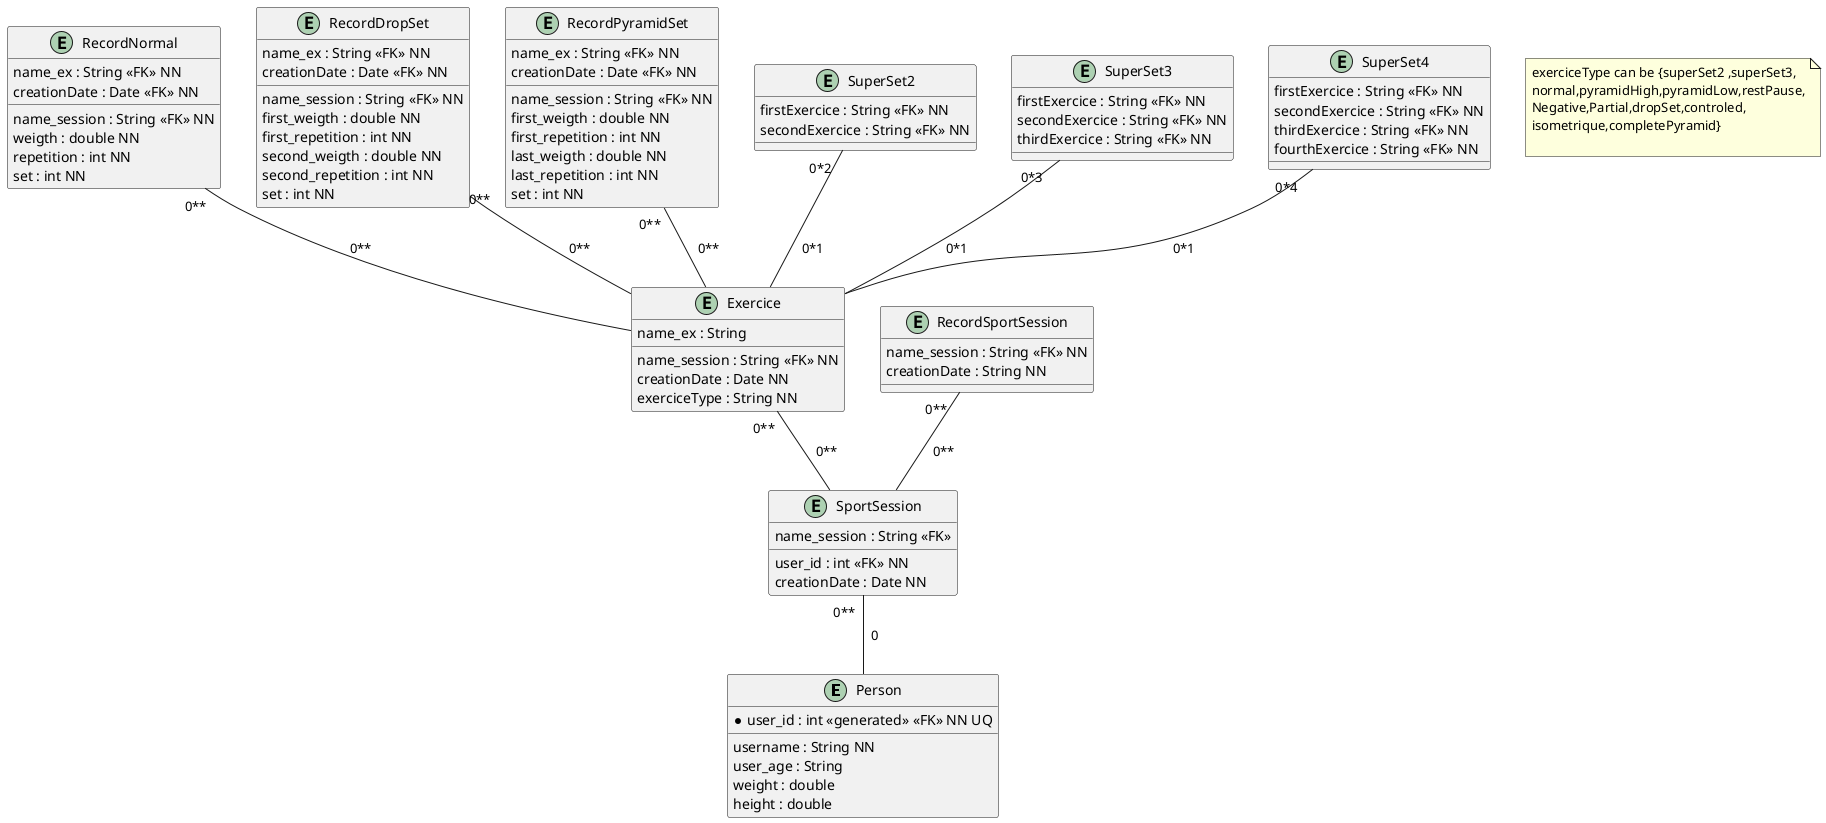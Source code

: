 @startuml test
entity Person {
    *user_id : int <<generated>> <<FK>> NN UQ
    __
    username : String NN
    user_age : String 
    weight : double
    height : double
}

entity SportSession{
  name_session : String <<FK>>
  __
  user_id : int <<FK>> NN
  creationDate : Date NN
}
entity Exercice{
  name_ex : String 
  __
  name_session : String <<FK>> NN
  creationDate : Date NN
  exerciceType : String NN
}

entity RecordNormal{
  name_ex : String <<FK>> NN
  creationDate : Date <<FK>> NN 
  __
  name_session : String <<FK>> NN
  weigth : double NN
  repetition : int NN
  set : int NN
}

entity RecordSportSession{
  name_session : String <<FK>> NN
  creationDate : String NN
  __
}

entity RecordDropSet{
  name_ex : String <<FK>> NN
  creationDate : Date <<FK>> NN 
  __
  name_session : String <<FK>> NN
  first_weigth : double NN
  first_repetition : int NN
  second_weigth : double NN
  second_repetition : int NN
  set : int NN
}

entity RecordPyramidSet{
  name_ex : String <<FK>> NN
  creationDate : Date <<FK>> NN 
  __
  name_session : String <<FK>> NN
  first_weigth : double NN
  first_repetition : int NN
  last_weigth : double NN
  last_repetition : int NN
  set : int NN
}



entity SuperSet2{
  firstExercice : String <<FK>> NN
  secondExercice : String <<FK>> NN
  __
}

entity SuperSet3{
  firstExercice : String <<FK>> NN
  secondExercice : String <<FK>> NN
  thirdExercice : String <<FK>> NN
  __
}
entity SuperSet4{
  firstExercice : String <<FK>> NN
  secondExercice : String <<FK>> NN
  thirdExercice : String <<FK>> NN
  fourthExercice : String <<FK>> NN
  __
}

SportSession "0**  " -- Person : "  0"
Exercice "0**  " -- SportSession : "  0**"
RecordNormal "0**  " -- Exercice : "  0**"
RecordSportSession "0**  " -- SportSession : "  0**"
RecordPyramidSet "0**  " -- Exercice : "  0**"
RecordDropSet "0**  " -- Exercice : "  0**"
SuperSet2 "0*2  " -- Exercice : "  0*1"
SuperSet3 "0*3  " -- Exercice : "  0*1"
SuperSet4 "0*4  " -- Exercice : "  0*1"




  

note as N1
exerciceType can be {superSet2 ,superSet3,
normal,pyramidHigh,pyramidLow,restPause,
Negative,Partial,dropSet,controled,
isometrique,completePyramid}

end note


@enduml